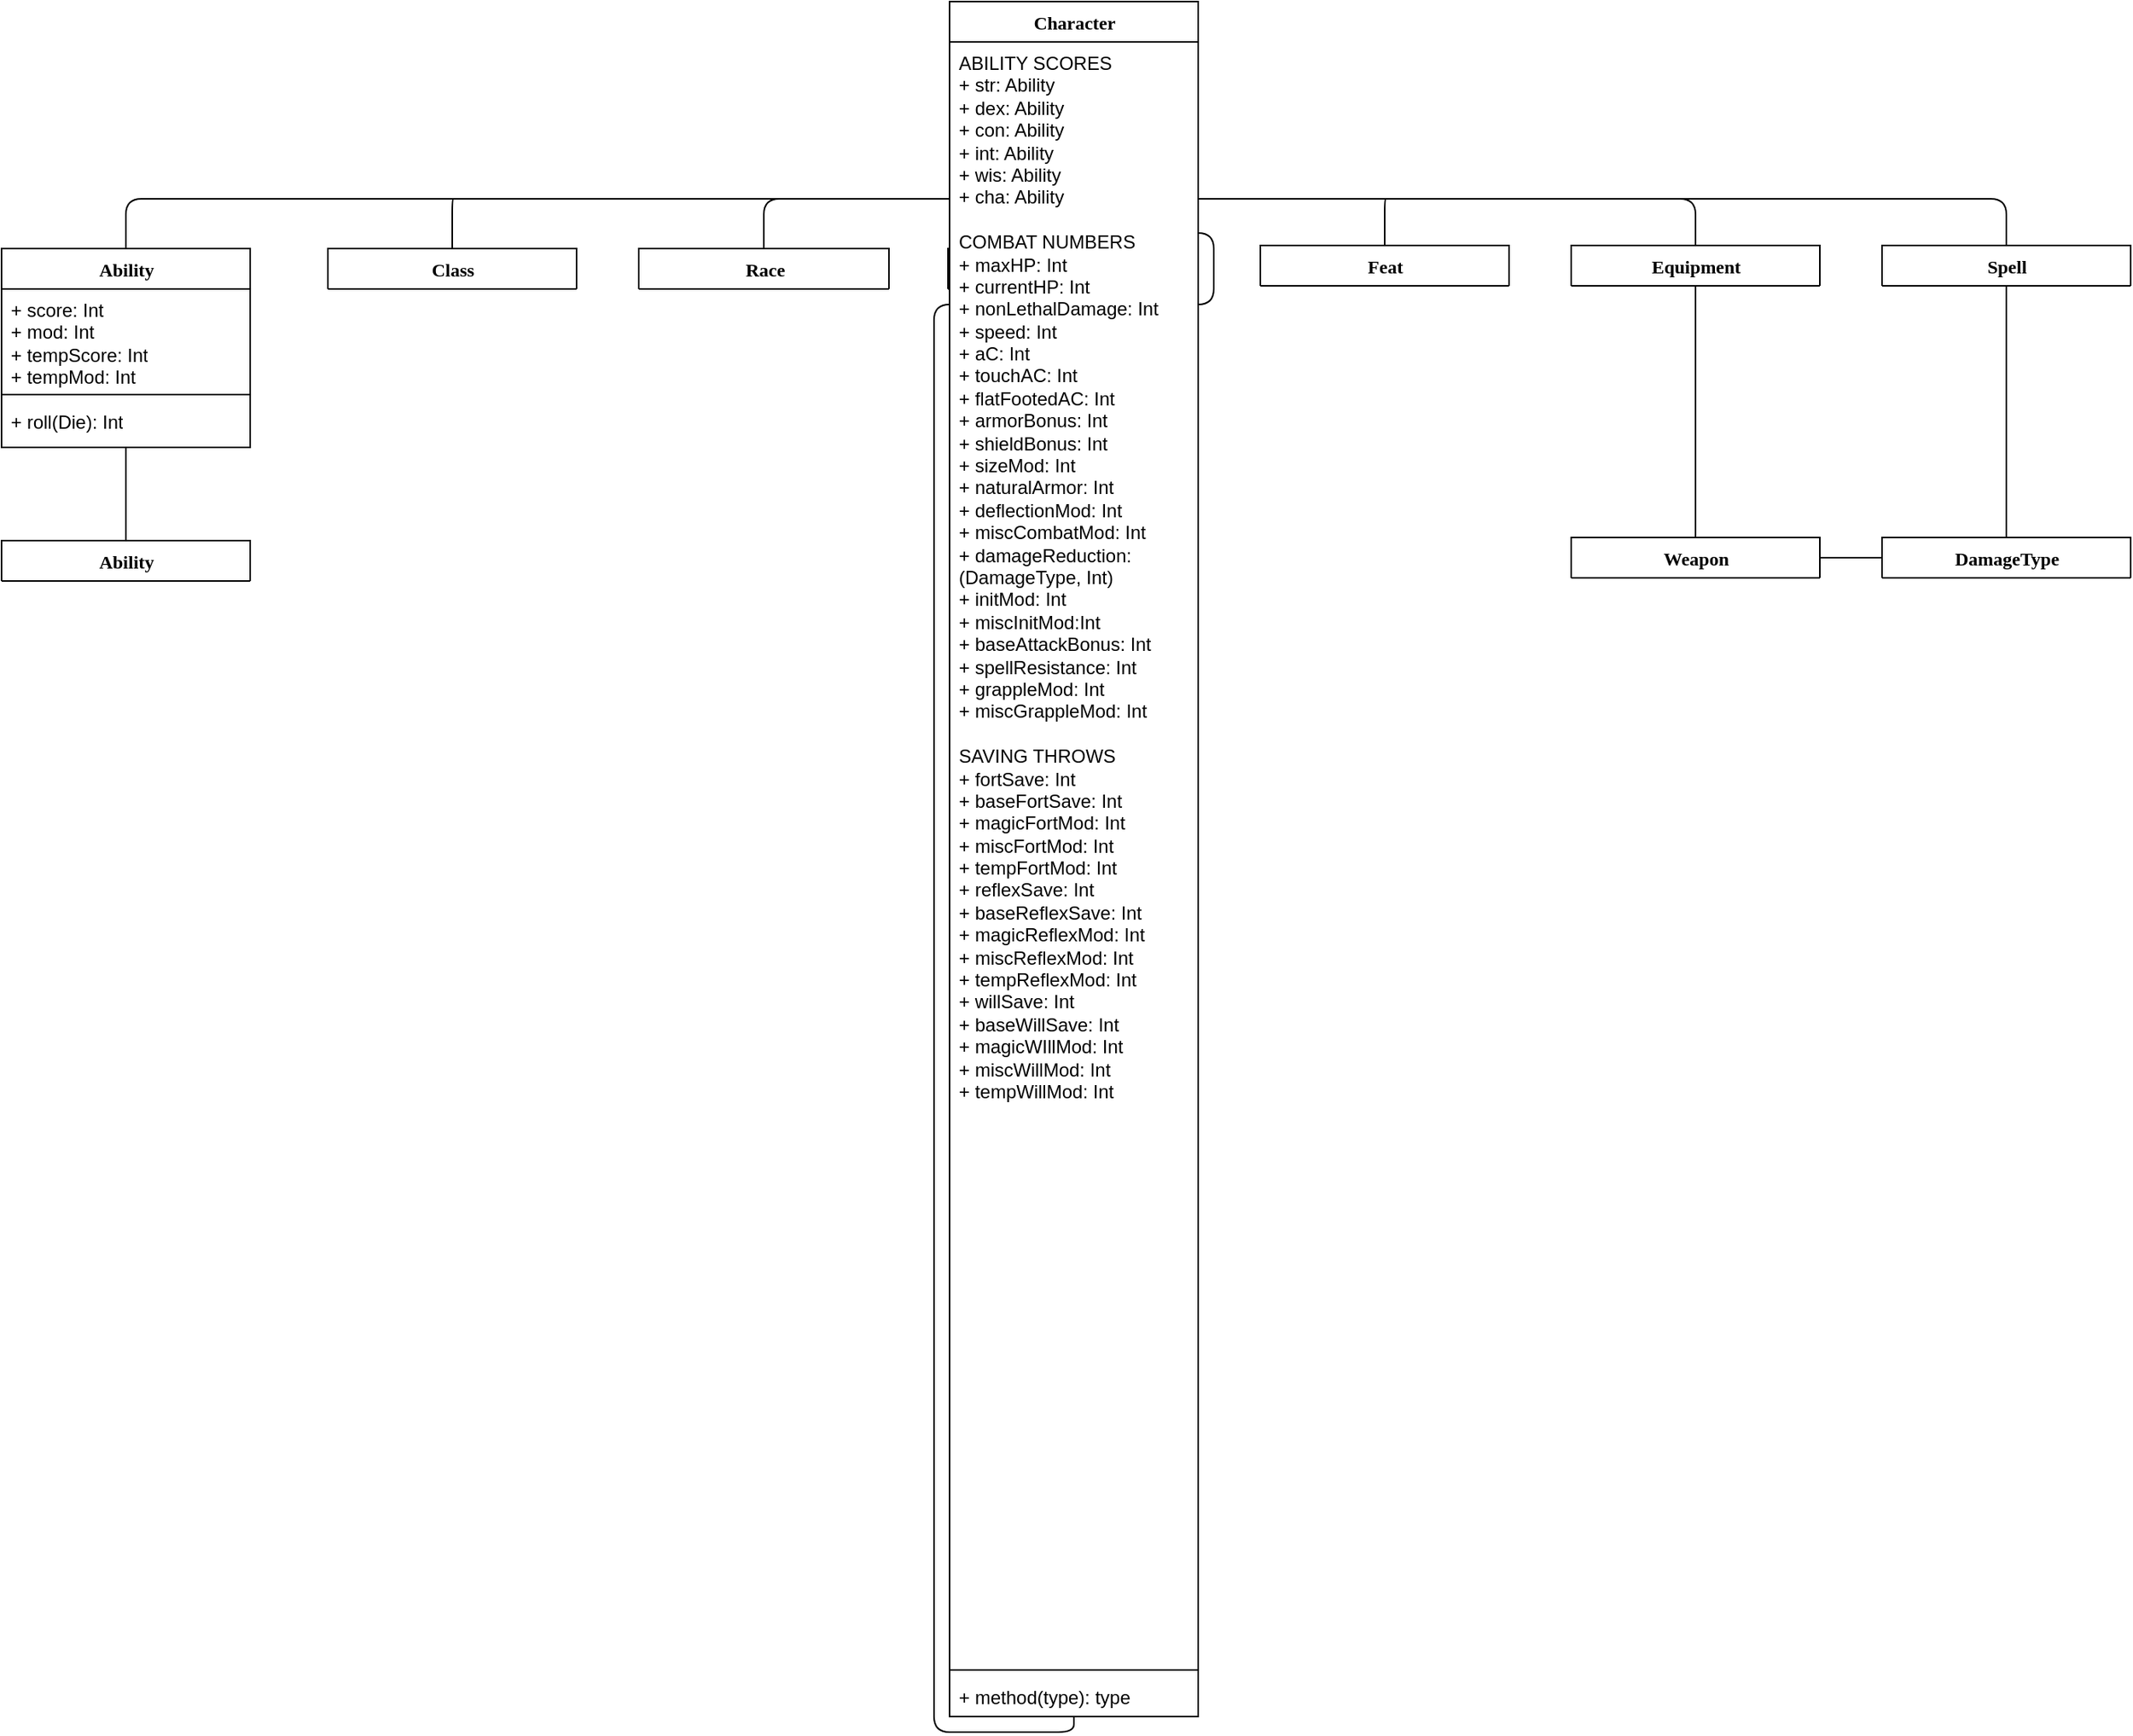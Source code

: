 <mxfile version="10.6.7" type="github"><diagram name="Page-1" id="9f46799a-70d6-7492-0946-bef42562c5a5"><mxGraphModel dx="1343" dy="481" grid="1" gridSize="10" guides="1" tooltips="1" connect="1" arrows="1" fold="1" page="0" pageScale="1" pageWidth="1100" pageHeight="850" background="#ffffff" math="0" shadow="0"><root><mxCell id="0"/><mxCell id="1" parent="0"/><mxCell id="78961159f06e98e8-124" style="edgeStyle=orthogonalEdgeStyle;html=1;labelBackgroundColor=none;startFill=0;startSize=8;endArrow=none;endFill=0;endSize=16;fontFamily=Verdana;fontSize=12;entryX=0.5;entryY=1;entryDx=0;entryDy=0;exitX=0.5;exitY=0;exitDx=0;exitDy=0;startArrow=none;" parent="1" source="78961159f06e98e8-56" target="78961159f06e98e8-17" edge="1"><mxGeometry relative="1" as="geometry"><Array as="points"><mxPoint x="151" y="170"/><mxPoint x="549" y="170"/></Array></mxGeometry></mxCell><mxCell id="78961159f06e98e8-56" value="Class" style="swimlane;html=1;fontStyle=1;align=center;verticalAlign=top;childLayout=stackLayout;horizontal=1;startSize=26;horizontalStack=0;resizeParent=1;resizeLast=0;collapsible=1;marginBottom=0;swimlaneFillColor=#ffffff;rounded=0;shadow=0;comic=0;labelBackgroundColor=none;strokeColor=#000000;strokeWidth=1;fillColor=none;fontFamily=Verdana;fontSize=12;fontColor=#000000;" parent="1" vertex="1" collapsed="1"><mxGeometry x="70" y="202" width="160" height="26" as="geometry"><mxRectangle x="70" y="202" width="160" height="108" as="alternateBounds"/></mxGeometry></mxCell><mxCell id="78961159f06e98e8-57" value="+ field: type" style="text;html=1;strokeColor=none;fillColor=none;align=left;verticalAlign=top;spacingLeft=4;spacingRight=4;whiteSpace=wrap;overflow=hidden;rotatable=0;points=[[0,0.5],[1,0.5]];portConstraint=eastwest;" parent="78961159f06e98e8-56" vertex="1"><mxGeometry y="26" width="160" height="26" as="geometry"/></mxCell><mxCell id="78961159f06e98e8-64" value="" style="line;html=1;strokeWidth=1;fillColor=none;align=left;verticalAlign=middle;spacingTop=-1;spacingLeft=3;spacingRight=3;rotatable=0;labelPosition=right;points=[];portConstraint=eastwest;" parent="78961159f06e98e8-56" vertex="1"><mxGeometry y="52" width="160" height="8" as="geometry"/></mxCell><mxCell id="78961159f06e98e8-65" value="+ method(type): type" style="text;html=1;strokeColor=none;fillColor=none;align=left;verticalAlign=top;spacingLeft=4;spacingRight=4;whiteSpace=wrap;overflow=hidden;rotatable=0;points=[[0,0.5],[1,0.5]];portConstraint=eastwest;" parent="78961159f06e98e8-56" vertex="1"><mxGeometry y="60" width="160" height="26" as="geometry"/></mxCell><mxCell id="mcAcxkqwWD7t2REMrbRQ-1" value="Race" style="swimlane;html=1;fontStyle=1;align=center;verticalAlign=top;childLayout=stackLayout;horizontal=1;startSize=26;horizontalStack=0;resizeParent=1;resizeLast=0;collapsible=1;marginBottom=0;swimlaneFillColor=#ffffff;rounded=0;shadow=0;comic=0;labelBackgroundColor=none;strokeColor=#000000;strokeWidth=1;fillColor=none;fontFamily=Verdana;fontSize=12;fontColor=#000000;" vertex="1" collapsed="1" parent="1"><mxGeometry x="270" y="202" width="161" height="26" as="geometry"><mxRectangle x="269.5" y="202" width="160" height="108" as="alternateBounds"/></mxGeometry></mxCell><mxCell id="mcAcxkqwWD7t2REMrbRQ-2" value="+ field: type" style="text;html=1;strokeColor=none;fillColor=none;align=left;verticalAlign=top;spacingLeft=4;spacingRight=4;whiteSpace=wrap;overflow=hidden;rotatable=0;points=[[0,0.5],[1,0.5]];portConstraint=eastwest;" vertex="1" parent="mcAcxkqwWD7t2REMrbRQ-1"><mxGeometry y="26" width="161" height="26" as="geometry"/></mxCell><mxCell id="mcAcxkqwWD7t2REMrbRQ-3" value="" style="line;html=1;strokeWidth=1;fillColor=none;align=left;verticalAlign=middle;spacingTop=-1;spacingLeft=3;spacingRight=3;rotatable=0;labelPosition=right;points=[];portConstraint=eastwest;" vertex="1" parent="mcAcxkqwWD7t2REMrbRQ-1"><mxGeometry y="52" width="161" height="8" as="geometry"/></mxCell><mxCell id="mcAcxkqwWD7t2REMrbRQ-4" value="+ method(type): type" style="text;html=1;strokeColor=none;fillColor=none;align=left;verticalAlign=top;spacingLeft=4;spacingRight=4;whiteSpace=wrap;overflow=hidden;rotatable=0;points=[[0,0.5],[1,0.5]];portConstraint=eastwest;" vertex="1" parent="mcAcxkqwWD7t2REMrbRQ-1"><mxGeometry y="60" width="161" height="26" as="geometry"/></mxCell><mxCell id="mcAcxkqwWD7t2REMrbRQ-5" style="edgeStyle=orthogonalEdgeStyle;html=1;labelBackgroundColor=none;startFill=0;startSize=8;endArrow=none;endFill=0;endSize=16;fontFamily=Verdana;fontSize=12;exitX=0.5;exitY=0;exitDx=0;exitDy=0;startArrow=none;entryX=0.5;entryY=1;entryDx=0;entryDy=0;" edge="1" parent="1" source="mcAcxkqwWD7t2REMrbRQ-1" target="78961159f06e98e8-17"><mxGeometry relative="1" as="geometry"><Array as="points"><mxPoint x="351" y="170"/><mxPoint x="549" y="170"/></Array><mxPoint x="130" y="212.769" as="sourcePoint"/><mxPoint x="691" y="220" as="targetPoint"/></mxGeometry></mxCell><mxCell id="mcAcxkqwWD7t2REMrbRQ-6" value="Skill" style="swimlane;html=1;fontStyle=1;align=center;verticalAlign=top;childLayout=stackLayout;horizontal=1;startSize=26;horizontalStack=0;resizeParent=1;resizeLast=0;collapsible=1;marginBottom=0;swimlaneFillColor=#ffffff;rounded=0;shadow=0;comic=0;labelBackgroundColor=none;strokeColor=#000000;strokeWidth=1;fillColor=none;fontFamily=Verdana;fontSize=12;fontColor=#000000;" vertex="1" collapsed="1" parent="1"><mxGeometry x="469" y="202" width="161" height="26" as="geometry"><mxRectangle x="469" y="202" width="160" height="108" as="alternateBounds"/></mxGeometry></mxCell><mxCell id="mcAcxkqwWD7t2REMrbRQ-7" value="+ field: type" style="text;html=1;strokeColor=none;fillColor=none;align=left;verticalAlign=top;spacingLeft=4;spacingRight=4;whiteSpace=wrap;overflow=hidden;rotatable=0;points=[[0,0.5],[1,0.5]];portConstraint=eastwest;" vertex="1" parent="mcAcxkqwWD7t2REMrbRQ-6"><mxGeometry y="26" width="161" height="26" as="geometry"/></mxCell><mxCell id="mcAcxkqwWD7t2REMrbRQ-8" value="" style="line;html=1;strokeWidth=1;fillColor=none;align=left;verticalAlign=middle;spacingTop=-1;spacingLeft=3;spacingRight=3;rotatable=0;labelPosition=right;points=[];portConstraint=eastwest;" vertex="1" parent="mcAcxkqwWD7t2REMrbRQ-6"><mxGeometry y="52" width="161" height="8" as="geometry"/></mxCell><mxCell id="mcAcxkqwWD7t2REMrbRQ-9" value="+ method(type): type" style="text;html=1;strokeColor=none;fillColor=none;align=left;verticalAlign=top;spacingLeft=4;spacingRight=4;whiteSpace=wrap;overflow=hidden;rotatable=0;points=[[0,0.5],[1,0.5]];portConstraint=eastwest;" vertex="1" parent="mcAcxkqwWD7t2REMrbRQ-6"><mxGeometry y="60" width="161" height="26" as="geometry"/></mxCell><mxCell id="mcAcxkqwWD7t2REMrbRQ-10" style="edgeStyle=orthogonalEdgeStyle;html=1;labelBackgroundColor=none;startFill=0;startSize=8;endArrow=none;endFill=0;endSize=16;fontFamily=Verdana;fontSize=12;startArrow=none;entryX=0.5;entryY=1;entryDx=0;entryDy=0;exitX=0.5;exitY=0;exitDx=0;exitDy=0;" edge="1" parent="1" source="mcAcxkqwWD7t2REMrbRQ-6" target="78961159f06e98e8-17"><mxGeometry relative="1" as="geometry"><Array as="points"/><mxPoint x="680" y="230" as="sourcePoint"/><mxPoint x="749.231" y="155.769" as="targetPoint"/></mxGeometry></mxCell><mxCell id="mcAcxkqwWD7t2REMrbRQ-11" value="Feat" style="swimlane;html=1;fontStyle=1;align=center;verticalAlign=top;childLayout=stackLayout;horizontal=1;startSize=26;horizontalStack=0;resizeParent=1;resizeLast=0;collapsible=1;marginBottom=0;swimlaneFillColor=#ffffff;rounded=0;shadow=0;comic=0;labelBackgroundColor=none;strokeColor=#000000;strokeWidth=1;fillColor=none;fontFamily=Verdana;fontSize=12;fontColor=#000000;" vertex="1" collapsed="1" parent="1"><mxGeometry x="670" y="200" width="160" height="26" as="geometry"><mxRectangle x="670" y="200" width="160" height="108" as="alternateBounds"/></mxGeometry></mxCell><mxCell id="mcAcxkqwWD7t2REMrbRQ-12" value="+ field: type" style="text;html=1;strokeColor=none;fillColor=none;align=left;verticalAlign=top;spacingLeft=4;spacingRight=4;whiteSpace=wrap;overflow=hidden;rotatable=0;points=[[0,0.5],[1,0.5]];portConstraint=eastwest;" vertex="1" parent="mcAcxkqwWD7t2REMrbRQ-11"><mxGeometry y="26" width="160" height="26" as="geometry"/></mxCell><mxCell id="mcAcxkqwWD7t2REMrbRQ-13" value="" style="line;html=1;strokeWidth=1;fillColor=none;align=left;verticalAlign=middle;spacingTop=-1;spacingLeft=3;spacingRight=3;rotatable=0;labelPosition=right;points=[];portConstraint=eastwest;" vertex="1" parent="mcAcxkqwWD7t2REMrbRQ-11"><mxGeometry y="52" width="160" height="8" as="geometry"/></mxCell><mxCell id="mcAcxkqwWD7t2REMrbRQ-14" value="+ method(type): type" style="text;html=1;strokeColor=none;fillColor=none;align=left;verticalAlign=top;spacingLeft=4;spacingRight=4;whiteSpace=wrap;overflow=hidden;rotatable=0;points=[[0,0.5],[1,0.5]];portConstraint=eastwest;" vertex="1" parent="mcAcxkqwWD7t2REMrbRQ-11"><mxGeometry y="60" width="160" height="26" as="geometry"/></mxCell><mxCell id="mcAcxkqwWD7t2REMrbRQ-15" style="edgeStyle=orthogonalEdgeStyle;html=1;labelBackgroundColor=none;startFill=0;startSize=8;endArrow=none;endFill=0;endSize=16;fontFamily=Verdana;fontSize=12;exitX=0.5;exitY=0;exitDx=0;exitDy=0;startArrow=none;entryX=0.5;entryY=1;entryDx=0;entryDy=0;" edge="1" parent="1" source="mcAcxkqwWD7t2REMrbRQ-11" target="78961159f06e98e8-17"><mxGeometry relative="1" as="geometry"><Array as="points"><mxPoint x="751" y="170"/><mxPoint x="549" y="170"/></Array><mxPoint x="360.769" y="211.846" as="sourcePoint"/><mxPoint x="780" y="130" as="targetPoint"/></mxGeometry></mxCell><mxCell id="mcAcxkqwWD7t2REMrbRQ-16" style="edgeStyle=orthogonalEdgeStyle;html=1;labelBackgroundColor=none;startFill=0;startSize=8;endArrow=none;endFill=0;endSize=16;fontFamily=Verdana;fontSize=12;exitX=0.5;exitY=0;exitDx=0;exitDy=0;startArrow=none;entryX=0.5;entryY=1;entryDx=0;entryDy=0;" edge="1" parent="1" source="mcAcxkqwWD7t2REMrbRQ-17" target="78961159f06e98e8-17"><mxGeometry relative="1" as="geometry"><Array as="points"><mxPoint x="950" y="170"/><mxPoint x="549" y="170"/></Array><mxPoint x="980.769" y="114.308" as="sourcePoint"/><mxPoint x="779.231" y="52.769" as="targetPoint"/></mxGeometry></mxCell><mxCell id="mcAcxkqwWD7t2REMrbRQ-79" value="" style="edgeStyle=orthogonalEdgeStyle;rounded=0;orthogonalLoop=1;jettySize=auto;html=1;startArrow=none;startFill=0;endArrow=none;endFill=0;" edge="1" parent="1" source="mcAcxkqwWD7t2REMrbRQ-17" target="mcAcxkqwWD7t2REMrbRQ-75"><mxGeometry relative="1" as="geometry"/></mxCell><mxCell id="mcAcxkqwWD7t2REMrbRQ-17" value="Equipment" style="swimlane;html=1;fontStyle=1;align=center;verticalAlign=top;childLayout=stackLayout;horizontal=1;startSize=26;horizontalStack=0;resizeParent=1;resizeLast=0;collapsible=1;marginBottom=0;swimlaneFillColor=#ffffff;rounded=0;shadow=0;comic=0;labelBackgroundColor=none;strokeColor=#000000;strokeWidth=1;fillColor=none;fontFamily=Verdana;fontSize=12;fontColor=#000000;" vertex="1" collapsed="1" parent="1"><mxGeometry x="870" y="200" width="160" height="26" as="geometry"><mxRectangle x="870" y="200" width="160" height="108" as="alternateBounds"/></mxGeometry></mxCell><mxCell id="mcAcxkqwWD7t2REMrbRQ-18" value="+ field: type" style="text;html=1;strokeColor=none;fillColor=none;align=left;verticalAlign=top;spacingLeft=4;spacingRight=4;whiteSpace=wrap;overflow=hidden;rotatable=0;points=[[0,0.5],[1,0.5]];portConstraint=eastwest;" vertex="1" parent="mcAcxkqwWD7t2REMrbRQ-17"><mxGeometry y="26" width="160" height="26" as="geometry"/></mxCell><mxCell id="mcAcxkqwWD7t2REMrbRQ-19" value="" style="line;html=1;strokeWidth=1;fillColor=none;align=left;verticalAlign=middle;spacingTop=-1;spacingLeft=3;spacingRight=3;rotatable=0;labelPosition=right;points=[];portConstraint=eastwest;" vertex="1" parent="mcAcxkqwWD7t2REMrbRQ-17"><mxGeometry y="52" width="160" height="8" as="geometry"/></mxCell><mxCell id="mcAcxkqwWD7t2REMrbRQ-20" value="+ method(type): type" style="text;html=1;strokeColor=none;fillColor=none;align=left;verticalAlign=top;spacingLeft=4;spacingRight=4;whiteSpace=wrap;overflow=hidden;rotatable=0;points=[[0,0.5],[1,0.5]];portConstraint=eastwest;" vertex="1" parent="mcAcxkqwWD7t2REMrbRQ-17"><mxGeometry y="60" width="160" height="26" as="geometry"/></mxCell><mxCell id="mcAcxkqwWD7t2REMrbRQ-80" value="" style="edgeStyle=orthogonalEdgeStyle;rounded=0;orthogonalLoop=1;jettySize=auto;html=1;startArrow=none;startFill=0;endArrow=none;endFill=0;" edge="1" parent="1" source="mcAcxkqwWD7t2REMrbRQ-75" target="mcAcxkqwWD7t2REMrbRQ-43"><mxGeometry relative="1" as="geometry"/></mxCell><mxCell id="mcAcxkqwWD7t2REMrbRQ-75" value="Weapon" style="swimlane;html=1;fontStyle=1;align=center;verticalAlign=top;childLayout=stackLayout;horizontal=1;startSize=26;horizontalStack=0;resizeParent=1;resizeLast=0;collapsible=1;marginBottom=0;swimlaneFillColor=#ffffff;rounded=0;shadow=0;comic=0;labelBackgroundColor=none;strokeColor=#000000;strokeWidth=1;fillColor=none;fontFamily=Verdana;fontSize=12;fontColor=#000000;" vertex="1" collapsed="1" parent="1"><mxGeometry x="870" y="388" width="160" height="26" as="geometry"><mxRectangle x="870" y="388" width="160" height="108" as="alternateBounds"/></mxGeometry></mxCell><mxCell id="mcAcxkqwWD7t2REMrbRQ-76" value="+ field: type" style="text;html=1;strokeColor=none;fillColor=none;align=left;verticalAlign=top;spacingLeft=4;spacingRight=4;whiteSpace=wrap;overflow=hidden;rotatable=0;points=[[0,0.5],[1,0.5]];portConstraint=eastwest;" vertex="1" parent="mcAcxkqwWD7t2REMrbRQ-75"><mxGeometry y="26" width="160" height="26" as="geometry"/></mxCell><mxCell id="mcAcxkqwWD7t2REMrbRQ-77" value="" style="line;html=1;strokeWidth=1;fillColor=none;align=left;verticalAlign=middle;spacingTop=-1;spacingLeft=3;spacingRight=3;rotatable=0;labelPosition=right;points=[];portConstraint=eastwest;" vertex="1" parent="mcAcxkqwWD7t2REMrbRQ-75"><mxGeometry y="52" width="160" height="8" as="geometry"/></mxCell><mxCell id="mcAcxkqwWD7t2REMrbRQ-78" value="+ method(type): type" style="text;html=1;strokeColor=none;fillColor=none;align=left;verticalAlign=top;spacingLeft=4;spacingRight=4;whiteSpace=wrap;overflow=hidden;rotatable=0;points=[[0,0.5],[1,0.5]];portConstraint=eastwest;" vertex="1" parent="mcAcxkqwWD7t2REMrbRQ-75"><mxGeometry y="60" width="160" height="26" as="geometry"/></mxCell><mxCell id="mcAcxkqwWD7t2REMrbRQ-47" value="" style="edgeStyle=orthogonalEdgeStyle;rounded=0;orthogonalLoop=1;jettySize=auto;html=1;startArrow=none;startFill=0;endArrow=none;endFill=0;" edge="1" parent="1" source="mcAcxkqwWD7t2REMrbRQ-22" target="mcAcxkqwWD7t2REMrbRQ-43"><mxGeometry relative="1" as="geometry"/></mxCell><mxCell id="mcAcxkqwWD7t2REMrbRQ-22" value="Spell" style="swimlane;html=1;fontStyle=1;align=center;verticalAlign=top;childLayout=stackLayout;horizontal=1;startSize=26;horizontalStack=0;resizeParent=1;resizeLast=0;collapsible=1;marginBottom=0;swimlaneFillColor=#ffffff;rounded=0;shadow=0;comic=0;labelBackgroundColor=none;strokeColor=#000000;strokeWidth=1;fillColor=none;fontFamily=Verdana;fontSize=12;fontColor=#000000;" vertex="1" collapsed="1" parent="1"><mxGeometry x="1070" y="200" width="160" height="26" as="geometry"><mxRectangle x="1070" y="200" width="160" height="108" as="alternateBounds"/></mxGeometry></mxCell><mxCell id="mcAcxkqwWD7t2REMrbRQ-23" value="+ field: type" style="text;html=1;strokeColor=none;fillColor=none;align=left;verticalAlign=top;spacingLeft=4;spacingRight=4;whiteSpace=wrap;overflow=hidden;rotatable=0;points=[[0,0.5],[1,0.5]];portConstraint=eastwest;" vertex="1" parent="mcAcxkqwWD7t2REMrbRQ-22"><mxGeometry y="26" width="160" height="26" as="geometry"/></mxCell><mxCell id="mcAcxkqwWD7t2REMrbRQ-24" value="" style="line;html=1;strokeWidth=1;fillColor=none;align=left;verticalAlign=middle;spacingTop=-1;spacingLeft=3;spacingRight=3;rotatable=0;labelPosition=right;points=[];portConstraint=eastwest;" vertex="1" parent="mcAcxkqwWD7t2REMrbRQ-22"><mxGeometry y="52" width="160" height="8" as="geometry"/></mxCell><mxCell id="mcAcxkqwWD7t2REMrbRQ-25" value="+ method(type): type" style="text;html=1;strokeColor=none;fillColor=none;align=left;verticalAlign=top;spacingLeft=4;spacingRight=4;whiteSpace=wrap;overflow=hidden;rotatable=0;points=[[0,0.5],[1,0.5]];portConstraint=eastwest;" vertex="1" parent="mcAcxkqwWD7t2REMrbRQ-22"><mxGeometry y="60" width="160" height="26" as="geometry"/></mxCell><mxCell id="mcAcxkqwWD7t2REMrbRQ-26" style="edgeStyle=orthogonalEdgeStyle;html=1;labelBackgroundColor=none;startFill=0;startSize=8;endArrow=none;endFill=0;endSize=16;fontFamily=Verdana;fontSize=12;exitX=0.5;exitY=0;exitDx=0;exitDy=0;startArrow=none;entryX=0.5;entryY=1;entryDx=0;entryDy=0;" edge="1" parent="1" source="mcAcxkqwWD7t2REMrbRQ-22" target="78961159f06e98e8-17"><mxGeometry relative="1" as="geometry"><Array as="points"><mxPoint x="1150" y="170"/><mxPoint x="551" y="170"/></Array><mxPoint x="959.5" y="210.25" as="sourcePoint"/><mxPoint x="559.5" y="149" as="targetPoint"/></mxGeometry></mxCell><mxCell id="mcAcxkqwWD7t2REMrbRQ-85" value="" style="edgeStyle=orthogonalEdgeStyle;rounded=0;orthogonalLoop=1;jettySize=auto;html=1;startArrow=none;startFill=0;endArrow=none;endFill=0;" edge="1" parent="1" source="mcAcxkqwWD7t2REMrbRQ-27" target="mcAcxkqwWD7t2REMrbRQ-81"><mxGeometry relative="1" as="geometry"/></mxCell><mxCell id="mcAcxkqwWD7t2REMrbRQ-27" value="Ability" style="swimlane;html=1;fontStyle=1;align=center;verticalAlign=top;childLayout=stackLayout;horizontal=1;startSize=26;horizontalStack=0;resizeParent=1;resizeLast=0;collapsible=1;marginBottom=0;swimlaneFillColor=#ffffff;rounded=0;shadow=0;comic=0;labelBackgroundColor=none;strokeColor=#000000;strokeWidth=1;fillColor=none;fontFamily=Verdana;fontSize=12;fontColor=#000000;" vertex="1" parent="1"><mxGeometry x="-140" y="202" width="160" height="128" as="geometry"><mxRectangle x="-140" y="202" width="160" height="26" as="alternateBounds"/></mxGeometry></mxCell><mxCell id="mcAcxkqwWD7t2REMrbRQ-28" value="+ score: Int&lt;br&gt;+ mod: Int&lt;br&gt;+ tempScore: Int&lt;br&gt;+ tempMod: Int&lt;br&gt;" style="text;html=1;strokeColor=none;fillColor=none;align=left;verticalAlign=top;spacingLeft=4;spacingRight=4;whiteSpace=wrap;overflow=hidden;rotatable=0;points=[[0,0.5],[1,0.5]];portConstraint=eastwest;" vertex="1" parent="mcAcxkqwWD7t2REMrbRQ-27"><mxGeometry y="26" width="160" height="64" as="geometry"/></mxCell><mxCell id="mcAcxkqwWD7t2REMrbRQ-29" value="" style="line;html=1;strokeWidth=1;fillColor=none;align=left;verticalAlign=middle;spacingTop=-1;spacingLeft=3;spacingRight=3;rotatable=0;labelPosition=right;points=[];portConstraint=eastwest;" vertex="1" parent="mcAcxkqwWD7t2REMrbRQ-27"><mxGeometry y="90" width="160" height="8" as="geometry"/></mxCell><mxCell id="mcAcxkqwWD7t2REMrbRQ-30" value="+ roll(Die): Int" style="text;html=1;strokeColor=none;fillColor=none;align=left;verticalAlign=top;spacingLeft=4;spacingRight=4;whiteSpace=wrap;overflow=hidden;rotatable=0;points=[[0,0.5],[1,0.5]];portConstraint=eastwest;" vertex="1" parent="mcAcxkqwWD7t2REMrbRQ-27"><mxGeometry y="98" width="160" height="26" as="geometry"/></mxCell><mxCell id="mcAcxkqwWD7t2REMrbRQ-81" value="Ability" style="swimlane;html=1;fontStyle=1;align=center;verticalAlign=top;childLayout=stackLayout;horizontal=1;startSize=26;horizontalStack=0;resizeParent=1;resizeLast=0;collapsible=1;marginBottom=0;swimlaneFillColor=#ffffff;rounded=0;shadow=0;comic=0;labelBackgroundColor=none;strokeColor=#000000;strokeWidth=1;fillColor=none;fontFamily=Verdana;fontSize=12;fontColor=#000000;" vertex="1" collapsed="1" parent="1"><mxGeometry x="-140" y="390" width="160" height="26" as="geometry"><mxRectangle x="-140" y="390" width="160" height="108" as="alternateBounds"/></mxGeometry></mxCell><mxCell id="mcAcxkqwWD7t2REMrbRQ-82" value="+ score: Int&lt;br&gt;" style="text;html=1;strokeColor=none;fillColor=none;align=left;verticalAlign=top;spacingLeft=4;spacingRight=4;whiteSpace=wrap;overflow=hidden;rotatable=0;points=[[0,0.5],[1,0.5]];portConstraint=eastwest;" vertex="1" parent="mcAcxkqwWD7t2REMrbRQ-81"><mxGeometry y="26" width="160" height="26" as="geometry"/></mxCell><mxCell id="mcAcxkqwWD7t2REMrbRQ-83" value="" style="line;html=1;strokeWidth=1;fillColor=none;align=left;verticalAlign=middle;spacingTop=-1;spacingLeft=3;spacingRight=3;rotatable=0;labelPosition=right;points=[];portConstraint=eastwest;" vertex="1" parent="mcAcxkqwWD7t2REMrbRQ-81"><mxGeometry y="52" width="160" height="8" as="geometry"/></mxCell><mxCell id="mcAcxkqwWD7t2REMrbRQ-84" value="+ method(type): type" style="text;html=1;strokeColor=none;fillColor=none;align=left;verticalAlign=top;spacingLeft=4;spacingRight=4;whiteSpace=wrap;overflow=hidden;rotatable=0;points=[[0,0.5],[1,0.5]];portConstraint=eastwest;" vertex="1" parent="mcAcxkqwWD7t2REMrbRQ-81"><mxGeometry y="60" width="160" height="26" as="geometry"/></mxCell><mxCell id="mcAcxkqwWD7t2REMrbRQ-31" style="edgeStyle=orthogonalEdgeStyle;html=1;labelBackgroundColor=none;startFill=0;startSize=8;endArrow=none;endFill=0;endSize=16;fontFamily=Verdana;fontSize=12;entryX=0.5;entryY=1;entryDx=0;entryDy=0;exitX=0.5;exitY=0;exitDx=0;exitDy=0;startArrow=none;" edge="1" parent="1" source="mcAcxkqwWD7t2REMrbRQ-27" target="78961159f06e98e8-17"><mxGeometry relative="1" as="geometry"><Array as="points"><mxPoint x="-60" y="170"/><mxPoint x="551" y="170"/></Array><mxPoint x="-100" y="112.5" as="sourcePoint"/><mxPoint x="300" y="50" as="targetPoint"/></mxGeometry></mxCell><mxCell id="mcAcxkqwWD7t2REMrbRQ-43" value="DamageType" style="swimlane;html=1;fontStyle=1;align=center;verticalAlign=top;childLayout=stackLayout;horizontal=1;startSize=26;horizontalStack=0;resizeParent=1;resizeLast=0;collapsible=1;marginBottom=0;swimlaneFillColor=#ffffff;rounded=0;shadow=0;comic=0;labelBackgroundColor=none;strokeColor=#000000;strokeWidth=1;fillColor=none;fontFamily=Verdana;fontSize=12;fontColor=#000000;" vertex="1" collapsed="1" parent="1"><mxGeometry x="1070" y="388" width="160" height="26" as="geometry"><mxRectangle x="1070" y="388" width="160" height="108" as="alternateBounds"/></mxGeometry></mxCell><mxCell id="mcAcxkqwWD7t2REMrbRQ-44" value="+ field: type" style="text;html=1;strokeColor=none;fillColor=none;align=left;verticalAlign=top;spacingLeft=4;spacingRight=4;whiteSpace=wrap;overflow=hidden;rotatable=0;points=[[0,0.5],[1,0.5]];portConstraint=eastwest;" vertex="1" parent="mcAcxkqwWD7t2REMrbRQ-43"><mxGeometry y="26" width="160" height="26" as="geometry"/></mxCell><mxCell id="mcAcxkqwWD7t2REMrbRQ-45" value="" style="line;html=1;strokeWidth=1;fillColor=none;align=left;verticalAlign=middle;spacingTop=-1;spacingLeft=3;spacingRight=3;rotatable=0;labelPosition=right;points=[];portConstraint=eastwest;" vertex="1" parent="mcAcxkqwWD7t2REMrbRQ-43"><mxGeometry y="52" width="160" height="8" as="geometry"/></mxCell><mxCell id="mcAcxkqwWD7t2REMrbRQ-46" value="+ method(type): type" style="text;html=1;strokeColor=none;fillColor=none;align=left;verticalAlign=top;spacingLeft=4;spacingRight=4;whiteSpace=wrap;overflow=hidden;rotatable=0;points=[[0,0.5],[1,0.5]];portConstraint=eastwest;" vertex="1" parent="mcAcxkqwWD7t2REMrbRQ-43"><mxGeometry y="60" width="160" height="26" as="geometry"/></mxCell><mxCell id="78961159f06e98e8-17" value="Character" style="swimlane;html=1;fontStyle=1;align=center;verticalAlign=top;childLayout=stackLayout;horizontal=1;startSize=26;horizontalStack=0;resizeParent=1;resizeLast=0;collapsible=1;marginBottom=0;swimlaneFillColor=#ffffff;rounded=0;shadow=0;comic=0;labelBackgroundColor=none;strokeColor=#000000;strokeWidth=1;fillColor=none;fontFamily=Verdana;fontSize=12;fontColor=#000000;" parent="1" vertex="1"><mxGeometry x="470" y="43" width="160" height="1104" as="geometry"><mxRectangle x="470" y="43" width="161" height="26" as="alternateBounds"/></mxGeometry></mxCell><mxCell id="78961159f06e98e8-21" value="&lt;span&gt;ABILITY SCORES&lt;br&gt;+ str: Ability&lt;br&gt;&lt;/span&gt;+ dex: Ability&lt;br&gt;+ con: Ability&lt;br&gt;+ int: Ability&lt;br&gt;+ wis: Ability&lt;br&gt;+ cha: Ability&lt;br&gt;&lt;br&gt;COMBAT NUMBERS&lt;br&gt;+ maxHP: Int&lt;br&gt;+ currentHP: Int&lt;br&gt;+ nonLethalDamage: Int&lt;br&gt;+ speed: Int&lt;br&gt;+ aC: Int&lt;br&gt;+ touchAC: Int&lt;br&gt;+ flatFootedAC: Int&lt;br&gt;+ armorBonus: Int&lt;br&gt;+ shieldBonus: Int&lt;br&gt;+ sizeMod: Int&lt;br&gt;+ naturalArmor: Int&lt;br&gt;+ deflectionMod: Int&lt;br&gt;+ miscCombatMod: Int&lt;br&gt;+ damageReduction: (DamageType, Int)&lt;br&gt;+ initMod: Int&lt;br&gt;+ miscInitMod:Int&lt;br&gt;+ baseAttackBonus: Int&lt;br&gt;+ spellResistance: Int&lt;br&gt;+ grappleMod: Int&lt;br&gt;+ miscGrappleMod: Int&lt;br&gt;&lt;br&gt;SAVING THROWS&lt;br&gt;+ fortSave: Int&lt;br&gt;+ baseFortSave: Int&lt;br&gt;+ magicFortMod: Int&lt;br&gt;+ miscFortMod: Int&lt;br&gt;+ tempFortMod: Int&lt;br&gt;+ reflexSave: Int&lt;br&gt;+ baseReflexSave: Int&lt;br&gt;+ magicReflexMod: Int&lt;br&gt;+ miscReflexMod: Int&lt;br&gt;+ tempReflexMod: Int&lt;br&gt;+ willSave: Int&lt;br&gt;+ baseWillSave: Int&lt;br&gt;+ magicWIllMod: Int&lt;br&gt;+ miscWillMod: Int&lt;br&gt;+ tempWillMod: Int&lt;br&gt;" style="text;html=1;strokeColor=none;fillColor=none;align=left;verticalAlign=top;spacingLeft=4;spacingRight=4;whiteSpace=wrap;overflow=hidden;rotatable=0;points=[[0,0.5],[1,0.5]];portConstraint=eastwest;" parent="78961159f06e98e8-17" vertex="1"><mxGeometry y="26" width="160" height="1044" as="geometry"/></mxCell><mxCell id="78961159f06e98e8-19" value="" style="line;html=1;strokeWidth=1;fillColor=none;align=left;verticalAlign=middle;spacingTop=-1;spacingLeft=3;spacingRight=3;rotatable=0;labelPosition=right;points=[];portConstraint=eastwest;" parent="78961159f06e98e8-17" vertex="1"><mxGeometry y="1070" width="160" height="8" as="geometry"/></mxCell><mxCell id="78961159f06e98e8-20" value="+ method(type): type" style="text;html=1;strokeColor=none;fillColor=none;align=left;verticalAlign=top;spacingLeft=4;spacingRight=4;whiteSpace=wrap;overflow=hidden;rotatable=0;points=[[0,0.5],[1,0.5]];portConstraint=eastwest;" parent="78961159f06e98e8-17" vertex="1"><mxGeometry y="1078" width="160" height="26" as="geometry"/></mxCell></root></mxGraphModel></diagram></mxfile>